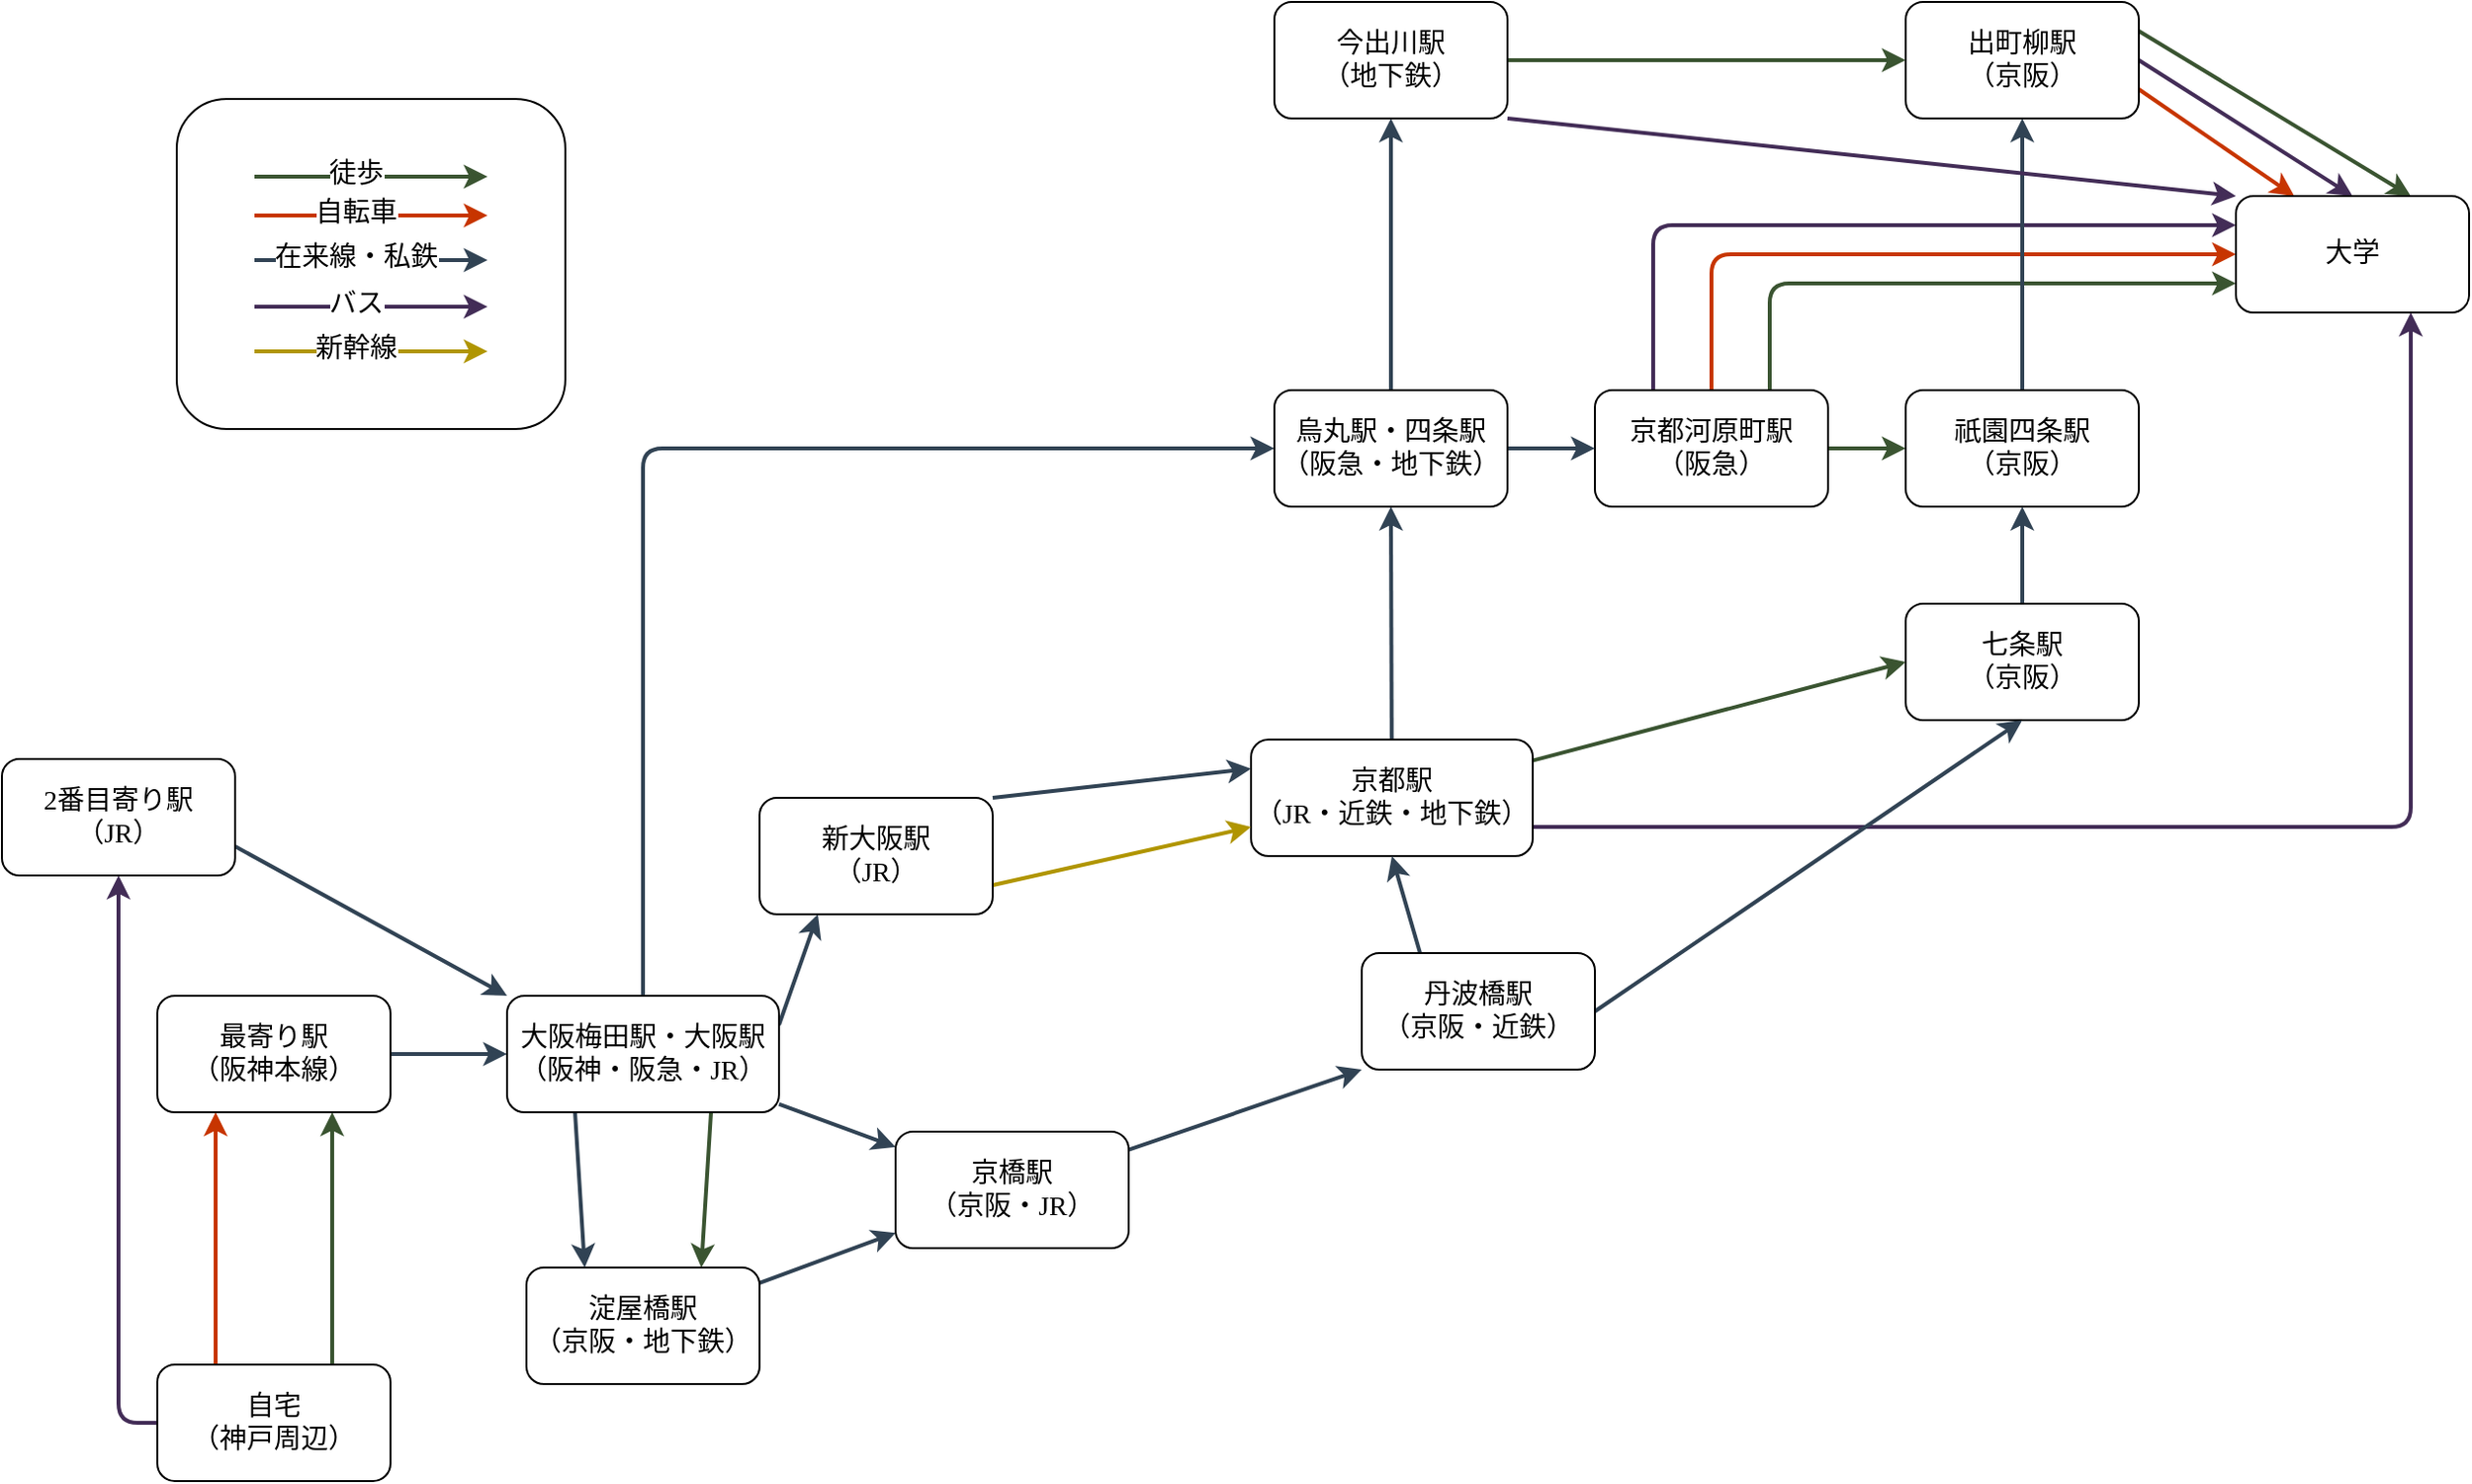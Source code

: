 <mxfile>
    <diagram id="eSVPS5Bn3Cp5GwCzUL4X" name="ページ1">
        <mxGraphModel dx="878" dy="772" grid="1" gridSize="10" guides="1" tooltips="1" connect="1" arrows="1" fold="1" page="1" pageScale="1" pageWidth="1600" pageHeight="900" math="0" shadow="0">
            <root>
                <mxCell id="0"/>
                <mxCell id="1" parent="0"/>
                <mxCell id="51" value="" style="rounded=1;whiteSpace=wrap;html=1;fontFamily=BIZ UDPGothic;fontSource=https%3A%2F%2Ffonts.googleapis.com%2Fcss%3Ffamily%3DBIZ%2BUDPGothic;fontSize=14;labelBackgroundColor=none;fillColor=none;" parent="1" vertex="1">
                    <mxGeometry x="340" y="80" width="200" height="170" as="geometry"/>
                </mxCell>
                <mxCell id="18" style="edgeStyle=none;html=1;exitX=0.75;exitY=0;exitDx=0;exitDy=0;entryX=0.75;entryY=1;entryDx=0;entryDy=0;strokeWidth=2;fillColor=#6d8764;strokeColor=#3A5431;fontFamily=BIZ UDPGothic;fontSource=https%3A%2F%2Ffonts.googleapis.com%2Fcss%3Ffamily%3DBIZ%2BUDPGothic;fontSize=14;" parent="1" source="2" target="3" edge="1">
                    <mxGeometry relative="1" as="geometry"/>
                </mxCell>
                <mxCell id="19" style="edgeStyle=none;html=1;exitX=0.25;exitY=0;exitDx=0;exitDy=0;entryX=0.25;entryY=1;entryDx=0;entryDy=0;strokeWidth=2;fillColor=#fa6800;strokeColor=#C73500;fontFamily=BIZ UDPGothic;fontSource=https%3A%2F%2Ffonts.googleapis.com%2Fcss%3Ffamily%3DBIZ%2BUDPGothic;fontSize=14;" parent="1" source="2" target="3" edge="1">
                    <mxGeometry relative="1" as="geometry"/>
                </mxCell>
                <mxCell id="54" style="edgeStyle=none;html=1;entryX=0.5;entryY=1;entryDx=0;entryDy=0;fontFamily=BIZ UDPGothic;fontSource=https%3A%2F%2Ffonts.googleapis.com%2Fcss%3Ffamily%3DBIZ%2BUDPGothic;fontSize=14;fontColor=default;fillColor=#76608a;strokeColor=#432D57;strokeWidth=2;" parent="1" source="2" target="53" edge="1">
                    <mxGeometry relative="1" as="geometry">
                        <Array as="points">
                            <mxPoint x="310" y="762"/>
                        </Array>
                    </mxGeometry>
                </mxCell>
                <mxCell id="2" value="自宅&lt;br style=&quot;font-size: 14px;&quot;&gt;（神戸周辺）" style="rounded=1;whiteSpace=wrap;html=1;fontFamily=BIZ UDPGothic;fontSource=https%3A%2F%2Ffonts.googleapis.com%2Fcss%3Ffamily%3DBIZ%2BUDPGothic;fontSize=14;" parent="1" vertex="1">
                    <mxGeometry x="330" y="732" width="120" height="60" as="geometry"/>
                </mxCell>
                <mxCell id="17" style="edgeStyle=none;html=1;strokeWidth=2;fillColor=#647687;strokeColor=#314354;fontFamily=BIZ UDPGothic;fontSource=https%3A%2F%2Ffonts.googleapis.com%2Fcss%3Ffamily%3DBIZ%2BUDPGothic;fontSize=14;" parent="1" source="3" target="4" edge="1">
                    <mxGeometry relative="1" as="geometry"/>
                </mxCell>
                <mxCell id="3" value="最寄り駅&lt;br style=&quot;font-size: 14px;&quot;&gt;（阪神本線）" style="rounded=1;whiteSpace=wrap;html=1;fontFamily=BIZ UDPGothic;fontSource=https%3A%2F%2Ffonts.googleapis.com%2Fcss%3Ffamily%3DBIZ%2BUDPGothic;fontSize=14;" parent="1" vertex="1">
                    <mxGeometry x="330" y="542" width="120" height="60" as="geometry"/>
                </mxCell>
                <mxCell id="20" style="edgeStyle=none;html=1;exitX=0.75;exitY=1;exitDx=0;exitDy=0;entryX=0.75;entryY=0;entryDx=0;entryDy=0;strokeWidth=2;fillColor=#6d8764;strokeColor=#3A5431;fontFamily=BIZ UDPGothic;fontSource=https%3A%2F%2Ffonts.googleapis.com%2Fcss%3Ffamily%3DBIZ%2BUDPGothic;fontSize=14;" parent="1" source="4" target="5" edge="1">
                    <mxGeometry relative="1" as="geometry"/>
                </mxCell>
                <mxCell id="21" style="edgeStyle=none;html=1;exitX=0.25;exitY=1;exitDx=0;exitDy=0;entryX=0.25;entryY=0;entryDx=0;entryDy=0;strokeWidth=2;fillColor=#647687;strokeColor=#314354;fontFamily=BIZ UDPGothic;fontSource=https%3A%2F%2Ffonts.googleapis.com%2Fcss%3Ffamily%3DBIZ%2BUDPGothic;fontSize=14;" parent="1" source="4" target="5" edge="1">
                    <mxGeometry relative="1" as="geometry"/>
                </mxCell>
                <mxCell id="22" style="edgeStyle=none;html=1;entryX=0;entryY=0.5;entryDx=0;entryDy=0;strokeWidth=2;fillColor=#647687;strokeColor=#314354;fontFamily=BIZ UDPGothic;fontSource=https%3A%2F%2Ffonts.googleapis.com%2Fcss%3Ffamily%3DBIZ%2BUDPGothic;fontSize=14;" parent="1" source="4" target="60" edge="1">
                    <mxGeometry relative="1" as="geometry">
                        <Array as="points">
                            <mxPoint x="580" y="260"/>
                        </Array>
                    </mxGeometry>
                </mxCell>
                <mxCell id="23" style="edgeStyle=none;html=1;strokeWidth=2;fillColor=#647687;strokeColor=#314354;fontFamily=BIZ UDPGothic;fontSource=https%3A%2F%2Ffonts.googleapis.com%2Fcss%3Ffamily%3DBIZ%2BUDPGothic;fontSize=14;" parent="1" source="4" target="7" edge="1">
                    <mxGeometry relative="1" as="geometry"/>
                </mxCell>
                <mxCell id="32" style="edgeStyle=none;html=1;exitX=1;exitY=0.25;exitDx=0;exitDy=0;entryX=0.25;entryY=1;entryDx=0;entryDy=0;strokeWidth=2;fillColor=#647687;strokeColor=#314354;fontFamily=BIZ UDPGothic;fontSource=https%3A%2F%2Ffonts.googleapis.com%2Fcss%3Ffamily%3DBIZ%2BUDPGothic;fontSize=14;" parent="1" source="4" target="38" edge="1">
                    <mxGeometry relative="1" as="geometry"/>
                </mxCell>
                <mxCell id="4" value="大阪梅田駅・大阪駅&lt;br style=&quot;font-size: 14px;&quot;&gt;（阪神・阪急・JR）" style="rounded=1;whiteSpace=wrap;html=1;fontFamily=BIZ UDPGothic;fontSource=https%3A%2F%2Ffonts.googleapis.com%2Fcss%3Ffamily%3DBIZ%2BUDPGothic;fontSize=14;" parent="1" vertex="1">
                    <mxGeometry x="510" y="542" width="140" height="60" as="geometry"/>
                </mxCell>
                <mxCell id="24" style="edgeStyle=none;html=1;strokeWidth=2;fillColor=#647687;strokeColor=#314354;fontFamily=BIZ UDPGothic;fontSource=https%3A%2F%2Ffonts.googleapis.com%2Fcss%3Ffamily%3DBIZ%2BUDPGothic;fontSize=14;" parent="1" source="5" target="7" edge="1">
                    <mxGeometry relative="1" as="geometry"/>
                </mxCell>
                <mxCell id="5" value="淀屋橋駅&lt;br style=&quot;font-size: 14px;&quot;&gt;（京阪・地下鉄）" style="rounded=1;whiteSpace=wrap;html=1;fontFamily=BIZ UDPGothic;fontSource=https%3A%2F%2Ffonts.googleapis.com%2Fcss%3Ffamily%3DBIZ%2BUDPGothic;fontSize=14;" parent="1" vertex="1">
                    <mxGeometry x="520" y="682" width="120" height="60" as="geometry"/>
                </mxCell>
                <mxCell id="57" style="edgeStyle=none;html=1;entryX=0;entryY=1;entryDx=0;entryDy=0;strokeWidth=2;fontFamily=BIZ UDPGothic;fontSource=https%3A%2F%2Ffonts.googleapis.com%2Fcss%3Ffamily%3DBIZ%2BUDPGothic;fontSize=14;fontColor=default;fillColor=#647687;strokeColor=#314354;" parent="1" source="7" target="56" edge="1">
                    <mxGeometry relative="1" as="geometry"/>
                </mxCell>
                <mxCell id="7" value="京橋駅&lt;br style=&quot;font-size: 14px;&quot;&gt;（京阪・JR）" style="whiteSpace=wrap;html=1;rounded=1;fontFamily=BIZ UDPGothic;fontSource=https%3A%2F%2Ffonts.googleapis.com%2Fcss%3Ffamily%3DBIZ%2BUDPGothic;fontSize=14;" parent="1" vertex="1">
                    <mxGeometry x="710" y="612" width="120" height="60" as="geometry"/>
                </mxCell>
                <mxCell id="31" style="edgeStyle=none;html=1;strokeWidth=2;fillColor=#6d8764;strokeColor=#3A5431;fontFamily=BIZ UDPGothic;fontSource=https%3A%2F%2Ffonts.googleapis.com%2Fcss%3Ffamily%3DBIZ%2BUDPGothic;fontSize=14;" parent="1" source="11" target="12" edge="1">
                    <mxGeometry relative="1" as="geometry"/>
                </mxCell>
                <mxCell id="34" style="edgeStyle=none;html=1;entryX=0;entryY=0.25;entryDx=0;entryDy=0;strokeWidth=2;fillColor=#76608a;strokeColor=#432D57;exitX=0.25;exitY=0;exitDx=0;exitDy=0;fontFamily=BIZ UDPGothic;fontSource=https%3A%2F%2Ffonts.googleapis.com%2Fcss%3Ffamily%3DBIZ%2BUDPGothic;fontSize=14;" parent="1" source="11" target="14" edge="1">
                    <mxGeometry relative="1" as="geometry">
                        <Array as="points">
                            <mxPoint x="1100" y="145"/>
                        </Array>
                    </mxGeometry>
                </mxCell>
                <mxCell id="35" style="edgeStyle=none;html=1;exitX=0.75;exitY=0;exitDx=0;exitDy=0;entryX=0;entryY=0.75;entryDx=0;entryDy=0;strokeWidth=2;fillColor=#6d8764;strokeColor=#3A5431;fontFamily=BIZ UDPGothic;fontSource=https%3A%2F%2Ffonts.googleapis.com%2Fcss%3Ffamily%3DBIZ%2BUDPGothic;fontSize=14;" parent="1" source="11" target="14" edge="1">
                    <mxGeometry relative="1" as="geometry">
                        <Array as="points">
                            <mxPoint x="1160" y="175"/>
                        </Array>
                    </mxGeometry>
                </mxCell>
                <mxCell id="37" style="edgeStyle=none;html=1;entryX=0;entryY=0.5;entryDx=0;entryDy=0;strokeWidth=2;fillColor=#fa6800;strokeColor=#C73500;fontFamily=BIZ UDPGothic;fontSource=https%3A%2F%2Ffonts.googleapis.com%2Fcss%3Ffamily%3DBIZ%2BUDPGothic;fontSize=14;" parent="1" source="11" target="14" edge="1">
                    <mxGeometry relative="1" as="geometry">
                        <Array as="points">
                            <mxPoint x="1130" y="160"/>
                        </Array>
                    </mxGeometry>
                </mxCell>
                <mxCell id="11" value="京都河原町駅&lt;br style=&quot;font-size: 14px;&quot;&gt;（阪急）" style="rounded=1;whiteSpace=wrap;html=1;fontFamily=BIZ UDPGothic;fontSource=https%3A%2F%2Ffonts.googleapis.com%2Fcss%3Ffamily%3DBIZ%2BUDPGothic;fontSize=14;" parent="1" vertex="1">
                    <mxGeometry x="1070" y="230" width="120" height="60" as="geometry"/>
                </mxCell>
                <mxCell id="27" style="edgeStyle=none;html=1;strokeWidth=2;fillColor=#647687;strokeColor=#314354;fontFamily=BIZ UDPGothic;fontSource=https%3A%2F%2Ffonts.googleapis.com%2Fcss%3Ffamily%3DBIZ%2BUDPGothic;fontSize=14;" parent="1" source="12" target="13" edge="1">
                    <mxGeometry relative="1" as="geometry"/>
                </mxCell>
                <mxCell id="12" value="祇園四条駅&lt;br style=&quot;font-size: 14px;&quot;&gt;（京阪）" style="rounded=1;whiteSpace=wrap;html=1;fontFamily=BIZ UDPGothic;fontSource=https%3A%2F%2Ffonts.googleapis.com%2Fcss%3Ffamily%3DBIZ%2BUDPGothic;fontSize=14;" parent="1" vertex="1">
                    <mxGeometry x="1230" y="230" width="120" height="60" as="geometry"/>
                </mxCell>
                <mxCell id="29" style="edgeStyle=none;html=1;exitX=1;exitY=0.25;exitDx=0;exitDy=0;entryX=0.75;entryY=0;entryDx=0;entryDy=0;strokeWidth=2;fillColor=#6d8764;strokeColor=#3A5431;fontFamily=BIZ UDPGothic;fontSource=https%3A%2F%2Ffonts.googleapis.com%2Fcss%3Ffamily%3DBIZ%2BUDPGothic;fontSize=14;" parent="1" source="13" target="14" edge="1">
                    <mxGeometry relative="1" as="geometry"/>
                </mxCell>
                <mxCell id="30" style="edgeStyle=none;html=1;exitX=1;exitY=0.75;exitDx=0;exitDy=0;entryX=0.25;entryY=0;entryDx=0;entryDy=0;strokeWidth=2;fillColor=#fa6800;strokeColor=#C73500;fontFamily=BIZ UDPGothic;fontSource=https%3A%2F%2Ffonts.googleapis.com%2Fcss%3Ffamily%3DBIZ%2BUDPGothic;fontSize=14;" parent="1" source="13" target="14" edge="1">
                    <mxGeometry relative="1" as="geometry"/>
                </mxCell>
                <mxCell id="67" style="edgeStyle=none;html=1;exitX=1;exitY=0.5;exitDx=0;exitDy=0;entryX=0.5;entryY=0;entryDx=0;entryDy=0;strokeWidth=2;fontFamily=BIZ UDPGothic;fontSource=https%3A%2F%2Ffonts.googleapis.com%2Fcss%3Ffamily%3DBIZ%2BUDPGothic;fontSize=14;fontColor=default;fillColor=#76608a;strokeColor=#432D57;" parent="1" source="13" target="14" edge="1">
                    <mxGeometry relative="1" as="geometry"/>
                </mxCell>
                <mxCell id="13" value="出町柳駅&lt;br style=&quot;font-size: 14px;&quot;&gt;（京阪）" style="rounded=1;whiteSpace=wrap;html=1;fontFamily=BIZ UDPGothic;fontSource=https%3A%2F%2Ffonts.googleapis.com%2Fcss%3Ffamily%3DBIZ%2BUDPGothic;fontSize=14;" parent="1" vertex="1">
                    <mxGeometry x="1230" y="30" width="120" height="60" as="geometry"/>
                </mxCell>
                <mxCell id="14" value="大学" style="rounded=1;whiteSpace=wrap;html=1;fontFamily=BIZ UDPGothic;fontSource=https%3A%2F%2Ffonts.googleapis.com%2Fcss%3Ffamily%3DBIZ%2BUDPGothic;fontSize=14;" parent="1" vertex="1">
                    <mxGeometry x="1400" y="130" width="120" height="60" as="geometry"/>
                </mxCell>
                <mxCell id="26" style="edgeStyle=none;html=1;strokeWidth=2;fillColor=#647687;strokeColor=#314354;fontFamily=BIZ UDPGothic;fontSource=https%3A%2F%2Ffonts.googleapis.com%2Fcss%3Ffamily%3DBIZ%2BUDPGothic;fontSize=14;" parent="1" source="15" target="12" edge="1">
                    <mxGeometry relative="1" as="geometry"/>
                </mxCell>
                <mxCell id="15" value="七条駅&lt;br style=&quot;font-size: 14px;&quot;&gt;（京阪）" style="rounded=1;whiteSpace=wrap;html=1;fontFamily=BIZ UDPGothic;fontSource=https%3A%2F%2Ffonts.googleapis.com%2Fcss%3Ffamily%3DBIZ%2BUDPGothic;fontSize=14;" parent="1" vertex="1">
                    <mxGeometry x="1230" y="340" width="120" height="60" as="geometry"/>
                </mxCell>
                <mxCell id="33" style="edgeStyle=none;html=1;entryX=0;entryY=0.5;entryDx=0;entryDy=0;strokeWidth=2;fillColor=#6d8764;strokeColor=#3A5431;fontFamily=BIZ UDPGothic;fontSource=https%3A%2F%2Ffonts.googleapis.com%2Fcss%3Ffamily%3DBIZ%2BUDPGothic;fontSize=14;" parent="1" source="16" target="15" edge="1">
                    <mxGeometry relative="1" as="geometry"/>
                </mxCell>
                <mxCell id="36" style="edgeStyle=none;html=1;exitX=1;exitY=0.75;exitDx=0;exitDy=0;entryX=0.75;entryY=1;entryDx=0;entryDy=0;strokeWidth=2;fillColor=#76608a;strokeColor=#432D57;fontFamily=BIZ UDPGothic;fontSource=https%3A%2F%2Ffonts.googleapis.com%2Fcss%3Ffamily%3DBIZ%2BUDPGothic;fontSize=14;" parent="1" source="16" target="14" edge="1">
                    <mxGeometry relative="1" as="geometry">
                        <Array as="points">
                            <mxPoint x="1490" y="455"/>
                        </Array>
                    </mxGeometry>
                </mxCell>
                <mxCell id="62" style="edgeStyle=none;html=1;entryX=0.5;entryY=1;entryDx=0;entryDy=0;strokeWidth=2;fontFamily=BIZ UDPGothic;fontSource=https%3A%2F%2Ffonts.googleapis.com%2Fcss%3Ffamily%3DBIZ%2BUDPGothic;fontSize=14;fontColor=default;fillColor=#647687;strokeColor=#314354;" parent="1" source="16" target="60" edge="1">
                    <mxGeometry relative="1" as="geometry"/>
                </mxCell>
                <mxCell id="16" value="京都駅&lt;br style=&quot;font-size: 14px;&quot;&gt;（JR・近鉄・地下鉄）" style="rounded=1;whiteSpace=wrap;html=1;fontFamily=BIZ UDPGothic;fontSource=https%3A%2F%2Ffonts.googleapis.com%2Fcss%3Ffamily%3DBIZ%2BUDPGothic;fontSize=14;" parent="1" vertex="1">
                    <mxGeometry x="893" y="410" width="145" height="60" as="geometry"/>
                </mxCell>
                <mxCell id="39" style="edgeStyle=none;html=1;exitX=1;exitY=0;exitDx=0;exitDy=0;entryX=0;entryY=0.25;entryDx=0;entryDy=0;strokeWidth=2;fillColor=#647687;strokeColor=#314354;fontFamily=BIZ UDPGothic;fontSource=https%3A%2F%2Ffonts.googleapis.com%2Fcss%3Ffamily%3DBIZ%2BUDPGothic;fontSize=14;" parent="1" source="38" target="16" edge="1">
                    <mxGeometry relative="1" as="geometry"/>
                </mxCell>
                <mxCell id="40" style="edgeStyle=none;html=1;exitX=1;exitY=0.75;exitDx=0;exitDy=0;entryX=0;entryY=0.75;entryDx=0;entryDy=0;strokeWidth=2;fillColor=#e3c800;strokeColor=#B09500;fontFamily=BIZ UDPGothic;fontSource=https%3A%2F%2Ffonts.googleapis.com%2Fcss%3Ffamily%3DBIZ%2BUDPGothic;fontSize=14;" parent="1" source="38" target="16" edge="1">
                    <mxGeometry relative="1" as="geometry"/>
                </mxCell>
                <mxCell id="38" value="新大阪駅&lt;br style=&quot;font-size: 14px;&quot;&gt;（JR）" style="rounded=1;whiteSpace=wrap;html=1;fontFamily=BIZ UDPGothic;fontSource=https%3A%2F%2Ffonts.googleapis.com%2Fcss%3Ffamily%3DBIZ%2BUDPGothic;fontSize=14;" parent="1" vertex="1">
                    <mxGeometry x="640" y="440" width="120" height="60" as="geometry"/>
                </mxCell>
                <mxCell id="41" value="" style="endArrow=classic;html=1;strokeWidth=2;fillColor=#6d8764;strokeColor=#3A5431;fontFamily=BIZ UDPGothic;fontSource=https%3A%2F%2Ffonts.googleapis.com%2Fcss%3Ffamily%3DBIZ%2BUDPGothic;fontSize=14;" parent="1" edge="1">
                    <mxGeometry width="50" height="50" relative="1" as="geometry">
                        <mxPoint x="380" y="120" as="sourcePoint"/>
                        <mxPoint x="500" y="120" as="targetPoint"/>
                    </mxGeometry>
                </mxCell>
                <mxCell id="42" value="徒歩" style="edgeLabel;html=1;align=center;verticalAlign=middle;resizable=0;points=[];fontFamily=BIZ UDPGothic;fontSource=https%3A%2F%2Ffonts.googleapis.com%2Fcss%3Ffamily%3DBIZ%2BUDPGothic;fontSize=14;" parent="41" vertex="1" connectable="0">
                    <mxGeometry x="-0.209" y="-3" relative="1" as="geometry">
                        <mxPoint x="4" y="-4" as="offset"/>
                    </mxGeometry>
                </mxCell>
                <mxCell id="43" value="" style="endArrow=classic;html=1;strokeWidth=2;fillColor=#fa6800;strokeColor=#C73500;fontFamily=BIZ UDPGothic;fontSource=https%3A%2F%2Ffonts.googleapis.com%2Fcss%3Ffamily%3DBIZ%2BUDPGothic;fontSize=14;" parent="1" edge="1">
                    <mxGeometry width="50" height="50" relative="1" as="geometry">
                        <mxPoint x="380" y="140" as="sourcePoint"/>
                        <mxPoint x="500" y="140" as="targetPoint"/>
                    </mxGeometry>
                </mxCell>
                <mxCell id="44" value="自転車" style="edgeLabel;html=1;align=center;verticalAlign=middle;resizable=0;points=[];fontFamily=BIZ UDPGothic;fontSource=https%3A%2F%2Ffonts.googleapis.com%2Fcss%3Ffamily%3DBIZ%2BUDPGothic;fontSize=14;labelBackgroundColor=default;" parent="43" vertex="1" connectable="0">
                    <mxGeometry x="-0.209" y="-3" relative="1" as="geometry">
                        <mxPoint x="4" y="-4" as="offset"/>
                    </mxGeometry>
                </mxCell>
                <mxCell id="45" value="" style="endArrow=classic;html=1;strokeWidth=2;fillColor=#647687;strokeColor=#314354;fontFamily=BIZ UDPGothic;fontSource=https%3A%2F%2Ffonts.googleapis.com%2Fcss%3Ffamily%3DBIZ%2BUDPGothic;fontSize=14;" parent="1" edge="1">
                    <mxGeometry width="50" height="50" relative="1" as="geometry">
                        <mxPoint x="380" y="163" as="sourcePoint"/>
                        <mxPoint x="500" y="163" as="targetPoint"/>
                    </mxGeometry>
                </mxCell>
                <mxCell id="46" value="在来線・私鉄" style="edgeLabel;html=1;align=center;verticalAlign=middle;resizable=0;points=[];fontFamily=BIZ UDPGothic;fontSource=https%3A%2F%2Ffonts.googleapis.com%2Fcss%3Ffamily%3DBIZ%2BUDPGothic;fontSize=14;" parent="45" vertex="1" connectable="0">
                    <mxGeometry x="-0.209" y="-3" relative="1" as="geometry">
                        <mxPoint x="4" y="-4" as="offset"/>
                    </mxGeometry>
                </mxCell>
                <mxCell id="47" value="" style="endArrow=classic;html=1;strokeWidth=2;fillColor=#76608a;strokeColor=#432D57;fontFamily=BIZ UDPGothic;fontSource=https%3A%2F%2Ffonts.googleapis.com%2Fcss%3Ffamily%3DBIZ%2BUDPGothic;fontSize=14;" parent="1" edge="1">
                    <mxGeometry width="50" height="50" relative="1" as="geometry">
                        <mxPoint x="380" y="187" as="sourcePoint"/>
                        <mxPoint x="500" y="187" as="targetPoint"/>
                    </mxGeometry>
                </mxCell>
                <mxCell id="48" value="バス" style="edgeLabel;html=1;align=center;verticalAlign=middle;resizable=0;points=[];fontFamily=BIZ UDPGothic;fontSource=https%3A%2F%2Ffonts.googleapis.com%2Fcss%3Ffamily%3DBIZ%2BUDPGothic;fontSize=14;" parent="47" vertex="1" connectable="0">
                    <mxGeometry x="-0.209" y="-3" relative="1" as="geometry">
                        <mxPoint x="4" y="-4" as="offset"/>
                    </mxGeometry>
                </mxCell>
                <mxCell id="49" value="" style="endArrow=classic;html=1;strokeWidth=2;fillColor=#e3c800;strokeColor=#B09500;fontFamily=BIZ UDPGothic;fontSource=https%3A%2F%2Ffonts.googleapis.com%2Fcss%3Ffamily%3DBIZ%2BUDPGothic;fontSize=14;" parent="1" edge="1">
                    <mxGeometry width="50" height="50" relative="1" as="geometry">
                        <mxPoint x="380" y="210" as="sourcePoint"/>
                        <mxPoint x="500" y="210" as="targetPoint"/>
                    </mxGeometry>
                </mxCell>
                <mxCell id="50" value="新幹線" style="edgeLabel;html=1;align=center;verticalAlign=middle;resizable=0;points=[];fontFamily=BIZ UDPGothic;fontSource=https%3A%2F%2Ffonts.googleapis.com%2Fcss%3Ffamily%3DBIZ%2BUDPGothic;fontSize=14;" parent="49" vertex="1" connectable="0">
                    <mxGeometry x="-0.209" y="-3" relative="1" as="geometry">
                        <mxPoint x="4" y="-4" as="offset"/>
                    </mxGeometry>
                </mxCell>
                <mxCell id="55" style="edgeStyle=none;html=1;exitX=1;exitY=0.75;exitDx=0;exitDy=0;entryX=0;entryY=0;entryDx=0;entryDy=0;fontFamily=BIZ UDPGothic;fontSource=https%3A%2F%2Ffonts.googleapis.com%2Fcss%3Ffamily%3DBIZ%2BUDPGothic;fontSize=14;fontColor=default;fillColor=#647687;strokeColor=#314354;strokeWidth=2;" parent="1" source="53" target="4" edge="1">
                    <mxGeometry relative="1" as="geometry"/>
                </mxCell>
                <mxCell id="53" value="2番目寄り駅&lt;br&gt;（JR）" style="rounded=1;whiteSpace=wrap;html=1;strokeColor=default;fontFamily=BIZ UDPGothic;fontSource=https%3A%2F%2Ffonts.googleapis.com%2Fcss%3Ffamily%3DBIZ%2BUDPGothic;fontSize=14;fontColor=default;fillColor=default;" parent="1" vertex="1">
                    <mxGeometry x="250" y="420" width="120" height="60" as="geometry"/>
                </mxCell>
                <mxCell id="58" style="edgeStyle=none;html=1;exitX=0.25;exitY=0;exitDx=0;exitDy=0;entryX=0.5;entryY=1;entryDx=0;entryDy=0;strokeWidth=2;fontFamily=BIZ UDPGothic;fontSource=https%3A%2F%2Ffonts.googleapis.com%2Fcss%3Ffamily%3DBIZ%2BUDPGothic;fontSize=14;fontColor=default;fillColor=#647687;strokeColor=#314354;" parent="1" source="56" target="16" edge="1">
                    <mxGeometry relative="1" as="geometry"/>
                </mxCell>
                <mxCell id="59" style="edgeStyle=none;html=1;exitX=1;exitY=0.5;exitDx=0;exitDy=0;entryX=0.5;entryY=1;entryDx=0;entryDy=0;strokeWidth=2;fontFamily=BIZ UDPGothic;fontSource=https%3A%2F%2Ffonts.googleapis.com%2Fcss%3Ffamily%3DBIZ%2BUDPGothic;fontSize=14;fontColor=default;fillColor=#647687;strokeColor=#314354;" parent="1" source="56" target="15" edge="1">
                    <mxGeometry relative="1" as="geometry"/>
                </mxCell>
                <mxCell id="56" value="丹波橋駅&lt;br&gt;（京阪・近鉄）" style="rounded=1;whiteSpace=wrap;html=1;strokeColor=default;fontFamily=BIZ UDPGothic;fontSource=https%3A%2F%2Ffonts.googleapis.com%2Fcss%3Ffamily%3DBIZ%2BUDPGothic;fontSize=14;fontColor=default;fillColor=default;" parent="1" vertex="1">
                    <mxGeometry x="950" y="520" width="120" height="60" as="geometry"/>
                </mxCell>
                <mxCell id="61" style="edgeStyle=none;html=1;exitX=1;exitY=0.5;exitDx=0;exitDy=0;strokeWidth=2;fontFamily=BIZ UDPGothic;fontSource=https%3A%2F%2Ffonts.googleapis.com%2Fcss%3Ffamily%3DBIZ%2BUDPGothic;fontSize=14;fontColor=default;fillColor=#647687;strokeColor=#314354;" parent="1" source="60" target="11" edge="1">
                    <mxGeometry relative="1" as="geometry">
                        <mxPoint x="1070" y="260" as="targetPoint"/>
                    </mxGeometry>
                </mxCell>
                <mxCell id="64" style="edgeStyle=none;html=1;exitX=0.5;exitY=0;exitDx=0;exitDy=0;strokeWidth=2;fontFamily=BIZ UDPGothic;fontSource=https%3A%2F%2Ffonts.googleapis.com%2Fcss%3Ffamily%3DBIZ%2BUDPGothic;fontSize=14;fontColor=default;fillColor=#647687;strokeColor=#314354;" parent="1" source="60" target="63" edge="1">
                    <mxGeometry relative="1" as="geometry"/>
                </mxCell>
                <mxCell id="60" value="烏丸駅・四条駅&lt;br&gt;（阪急・地下鉄）" style="rounded=1;whiteSpace=wrap;html=1;strokeColor=default;fontFamily=BIZ UDPGothic;fontSource=https%3A%2F%2Ffonts.googleapis.com%2Fcss%3Ffamily%3DBIZ%2BUDPGothic;fontSize=14;fontColor=default;fillColor=default;" parent="1" vertex="1">
                    <mxGeometry x="905" y="230" width="120" height="60" as="geometry"/>
                </mxCell>
                <mxCell id="65" style="edgeStyle=none;html=1;exitX=1;exitY=0.5;exitDx=0;exitDy=0;strokeWidth=2;fontFamily=BIZ UDPGothic;fontSource=https%3A%2F%2Ffonts.googleapis.com%2Fcss%3Ffamily%3DBIZ%2BUDPGothic;fontSize=14;fontColor=default;fillColor=#6d8764;strokeColor=#3A5431;" parent="1" source="63" target="13" edge="1">
                    <mxGeometry relative="1" as="geometry"/>
                </mxCell>
                <mxCell id="66" style="edgeStyle=none;html=1;exitX=1;exitY=1;exitDx=0;exitDy=0;entryX=0;entryY=0;entryDx=0;entryDy=0;strokeWidth=2;fontFamily=BIZ UDPGothic;fontSource=https%3A%2F%2Ffonts.googleapis.com%2Fcss%3Ffamily%3DBIZ%2BUDPGothic;fontSize=14;fontColor=default;fillColor=#76608a;strokeColor=#432D57;" parent="1" source="63" target="14" edge="1">
                    <mxGeometry relative="1" as="geometry"/>
                </mxCell>
                <mxCell id="63" value="今出川駅&lt;br&gt;（地下鉄）" style="rounded=1;whiteSpace=wrap;html=1;strokeColor=default;fontFamily=BIZ UDPGothic;fontSource=https%3A%2F%2Ffonts.googleapis.com%2Fcss%3Ffamily%3DBIZ%2BUDPGothic;fontSize=14;fontColor=default;fillColor=default;" parent="1" vertex="1">
                    <mxGeometry x="905" y="30" width="120" height="60" as="geometry"/>
                </mxCell>
            </root>
        </mxGraphModel>
    </diagram>
</mxfile>